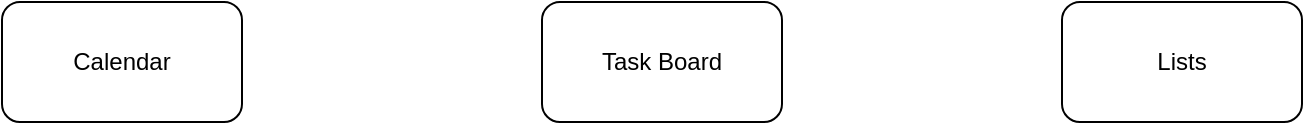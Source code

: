 <mxfile>
    <diagram id="NxK14M7LBq8Izl8GNp3P" name="Page-1">
        <mxGraphModel dx="1204" dy="782" grid="1" gridSize="10" guides="1" tooltips="1" connect="1" arrows="1" fold="1" page="1" pageScale="1" pageWidth="850" pageHeight="1100" math="0" shadow="0">
            <root>
                <mxCell id="0"/>
                <mxCell id="1" parent="0"/>
                <mxCell id="2" value="Calendar" style="rounded=1;whiteSpace=wrap;html=1;" vertex="1" parent="1">
                    <mxGeometry x="140" y="240" width="120" height="60" as="geometry"/>
                </mxCell>
                <mxCell id="3" value="Task Board" style="rounded=1;whiteSpace=wrap;html=1;" vertex="1" parent="1">
                    <mxGeometry x="410" y="240" width="120" height="60" as="geometry"/>
                </mxCell>
                <mxCell id="4" value="Lists" style="rounded=1;whiteSpace=wrap;html=1;" vertex="1" parent="1">
                    <mxGeometry x="670" y="240" width="120" height="60" as="geometry"/>
                </mxCell>
            </root>
        </mxGraphModel>
    </diagram>
</mxfile>